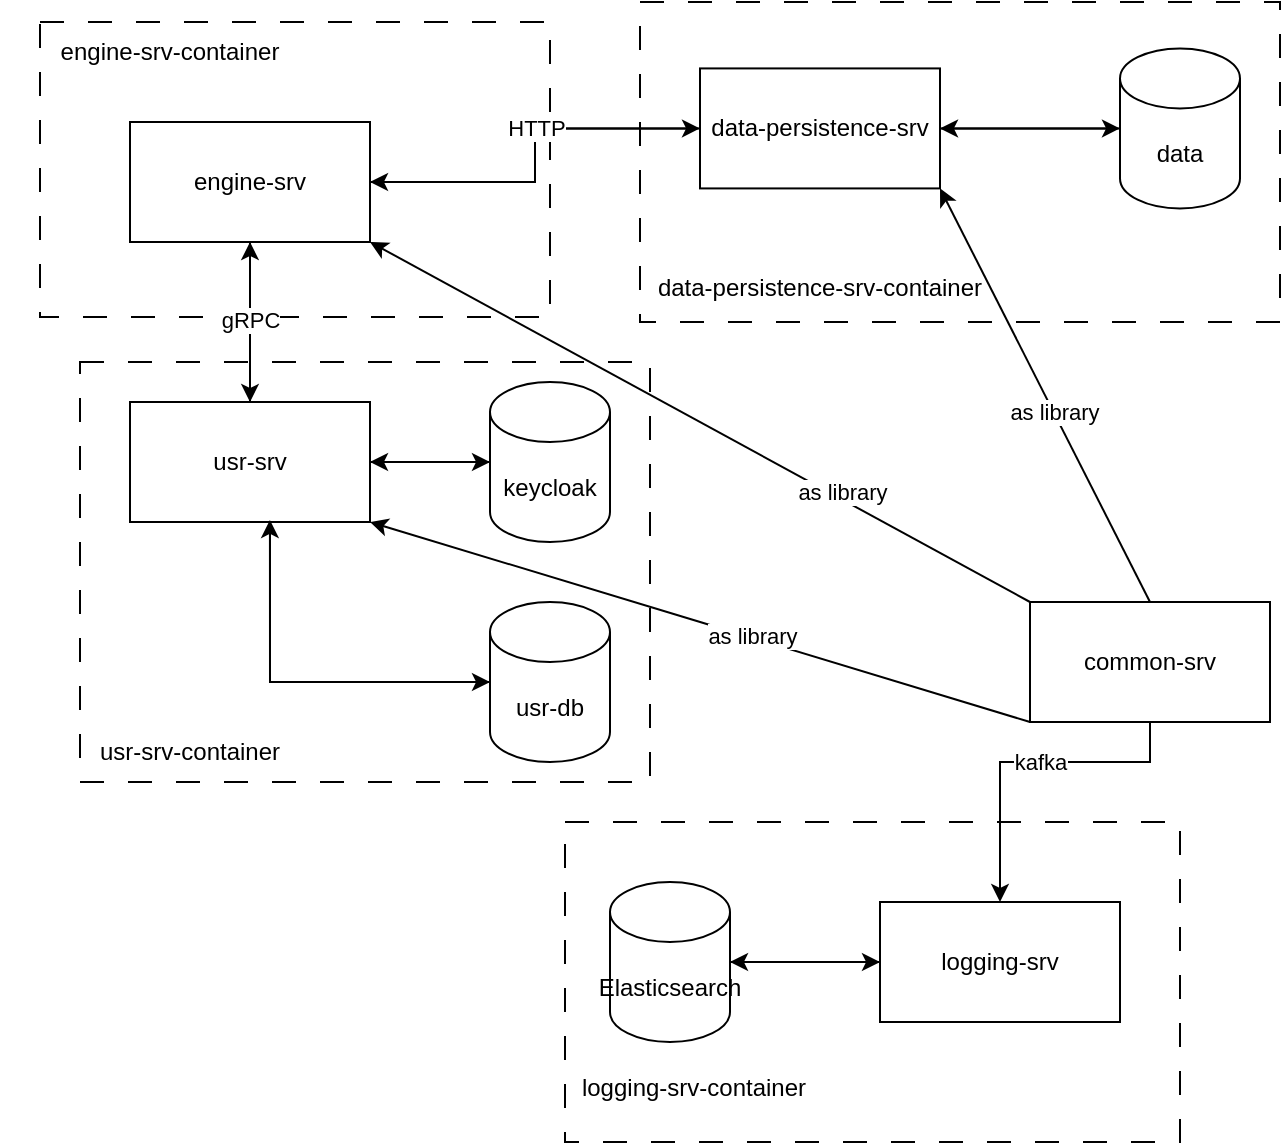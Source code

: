 <mxfile version="21.5.1" type="github">
  <diagram name="Page-1" id="pg8X8tQUmm8SMMwMkX9M">
    <mxGraphModel dx="2074" dy="1109" grid="1" gridSize="10" guides="1" tooltips="1" connect="1" arrows="1" fold="1" page="1" pageScale="1" pageWidth="850" pageHeight="1100" math="0" shadow="0">
      <root>
        <mxCell id="0" />
        <mxCell id="1" parent="0" />
        <mxCell id="Nw7hxggnMlubfwoQQamr-31" value="" style="rounded=0;whiteSpace=wrap;html=1;dashed=1;dashPattern=12 12;" vertex="1" parent="1">
          <mxGeometry x="702.5" y="610" width="307.5" height="160" as="geometry" />
        </mxCell>
        <mxCell id="Nw7hxggnMlubfwoQQamr-15" value="" style="rounded=0;whiteSpace=wrap;html=1;dashed=1;dashPattern=12 12;" vertex="1" parent="1">
          <mxGeometry x="440" y="210" width="255" height="147.5" as="geometry" />
        </mxCell>
        <mxCell id="Nw7hxggnMlubfwoQQamr-13" value="" style="rounded=0;whiteSpace=wrap;html=1;dashed=1;dashPattern=12 12;" vertex="1" parent="1">
          <mxGeometry x="740" y="200" width="320" height="160" as="geometry" />
        </mxCell>
        <mxCell id="Nw7hxggnMlubfwoQQamr-11" value="" style="rounded=0;whiteSpace=wrap;html=1;dashed=1;dashPattern=12 12;" vertex="1" parent="1">
          <mxGeometry x="460" y="380" width="285" height="210" as="geometry" />
        </mxCell>
        <mxCell id="GQg6v6xFDtIEAacWqSrP-10" style="edgeStyle=orthogonalEdgeStyle;rounded=0;orthogonalLoop=1;jettySize=auto;html=1;entryX=0;entryY=0.5;entryDx=0;entryDy=0;entryPerimeter=0;" parent="1" source="GQg6v6xFDtIEAacWqSrP-1" target="GQg6v6xFDtIEAacWqSrP-8" edge="1">
          <mxGeometry relative="1" as="geometry">
            <Array as="points">
              <mxPoint x="555" y="540" />
            </Array>
          </mxGeometry>
        </mxCell>
        <mxCell id="GQg6v6xFDtIEAacWqSrP-12" style="edgeStyle=orthogonalEdgeStyle;rounded=0;orthogonalLoop=1;jettySize=auto;html=1;entryX=0;entryY=0.5;entryDx=0;entryDy=0;entryPerimeter=0;" parent="1" source="GQg6v6xFDtIEAacWqSrP-1" target="GQg6v6xFDtIEAacWqSrP-3" edge="1">
          <mxGeometry relative="1" as="geometry" />
        </mxCell>
        <mxCell id="GQg6v6xFDtIEAacWqSrP-15" style="edgeStyle=orthogonalEdgeStyle;rounded=0;orthogonalLoop=1;jettySize=auto;html=1;entryX=0.5;entryY=1;entryDx=0;entryDy=0;" parent="1" source="GQg6v6xFDtIEAacWqSrP-1" target="GQg6v6xFDtIEAacWqSrP-7" edge="1">
          <mxGeometry relative="1" as="geometry" />
        </mxCell>
        <mxCell id="GQg6v6xFDtIEAacWqSrP-1" value="&lt;div&gt;usr-srv&lt;/div&gt;" style="rounded=0;whiteSpace=wrap;html=1;" parent="1" vertex="1">
          <mxGeometry x="485" y="400" width="120" height="60" as="geometry" />
        </mxCell>
        <mxCell id="GQg6v6xFDtIEAacWqSrP-5" value="" style="edgeStyle=orthogonalEdgeStyle;rounded=0;orthogonalLoop=1;jettySize=auto;html=1;" parent="1" source="GQg6v6xFDtIEAacWqSrP-3" target="GQg6v6xFDtIEAacWqSrP-1" edge="1">
          <mxGeometry relative="1" as="geometry" />
        </mxCell>
        <mxCell id="GQg6v6xFDtIEAacWqSrP-3" value="keycloak" style="shape=cylinder3;whiteSpace=wrap;html=1;boundedLbl=1;backgroundOutline=1;size=15;" parent="1" vertex="1">
          <mxGeometry x="665" y="390" width="60" height="80" as="geometry" />
        </mxCell>
        <mxCell id="GQg6v6xFDtIEAacWqSrP-14" style="edgeStyle=orthogonalEdgeStyle;rounded=0;orthogonalLoop=1;jettySize=auto;html=1;" parent="1" source="GQg6v6xFDtIEAacWqSrP-7" target="GQg6v6xFDtIEAacWqSrP-1" edge="1">
          <mxGeometry relative="1" as="geometry" />
        </mxCell>
        <mxCell id="GQg6v6xFDtIEAacWqSrP-19" value="gRPC" style="edgeLabel;html=1;align=center;verticalAlign=middle;resizable=0;points=[];" parent="GQg6v6xFDtIEAacWqSrP-14" vertex="1" connectable="0">
          <mxGeometry x="-0.025" relative="1" as="geometry">
            <mxPoint as="offset" />
          </mxGeometry>
        </mxCell>
        <mxCell id="GQg6v6xFDtIEAacWqSrP-20" style="edgeStyle=orthogonalEdgeStyle;rounded=0;orthogonalLoop=1;jettySize=auto;html=1;" parent="1" source="GQg6v6xFDtIEAacWqSrP-7" target="GQg6v6xFDtIEAacWqSrP-16" edge="1">
          <mxGeometry relative="1" as="geometry" />
        </mxCell>
        <mxCell id="GQg6v6xFDtIEAacWqSrP-7" value="engine-srv" style="rounded=0;whiteSpace=wrap;html=1;" parent="1" vertex="1">
          <mxGeometry x="485" y="260" width="120" height="60" as="geometry" />
        </mxCell>
        <mxCell id="GQg6v6xFDtIEAacWqSrP-13" style="edgeStyle=orthogonalEdgeStyle;rounded=0;orthogonalLoop=1;jettySize=auto;html=1;entryX=0.583;entryY=0.983;entryDx=0;entryDy=0;entryPerimeter=0;" parent="1" source="GQg6v6xFDtIEAacWqSrP-8" target="GQg6v6xFDtIEAacWqSrP-1" edge="1">
          <mxGeometry relative="1" as="geometry" />
        </mxCell>
        <mxCell id="GQg6v6xFDtIEAacWqSrP-8" value="&lt;div&gt;usr-db&lt;/div&gt;" style="shape=cylinder3;whiteSpace=wrap;html=1;boundedLbl=1;backgroundOutline=1;size=15;" parent="1" vertex="1">
          <mxGeometry x="665" y="500" width="60" height="80" as="geometry" />
        </mxCell>
        <mxCell id="GQg6v6xFDtIEAacWqSrP-17" style="edgeStyle=orthogonalEdgeStyle;rounded=0;orthogonalLoop=1;jettySize=auto;html=1;entryX=1;entryY=0.5;entryDx=0;entryDy=0;" parent="1" source="GQg6v6xFDtIEAacWqSrP-16" target="GQg6v6xFDtIEAacWqSrP-7" edge="1">
          <mxGeometry relative="1" as="geometry" />
        </mxCell>
        <mxCell id="GQg6v6xFDtIEAacWqSrP-21" value="HTTP" style="edgeLabel;html=1;align=center;verticalAlign=middle;resizable=0;points=[];" parent="GQg6v6xFDtIEAacWqSrP-17" vertex="1" connectable="0">
          <mxGeometry x="-0.147" relative="1" as="geometry">
            <mxPoint as="offset" />
          </mxGeometry>
        </mxCell>
        <mxCell id="GQg6v6xFDtIEAacWqSrP-23" style="edgeStyle=orthogonalEdgeStyle;rounded=0;orthogonalLoop=1;jettySize=auto;html=1;" parent="1" source="GQg6v6xFDtIEAacWqSrP-16" target="GQg6v6xFDtIEAacWqSrP-22" edge="1">
          <mxGeometry relative="1" as="geometry" />
        </mxCell>
        <mxCell id="GQg6v6xFDtIEAacWqSrP-16" value="data-persistence-srv" style="rounded=0;whiteSpace=wrap;html=1;" parent="1" vertex="1">
          <mxGeometry x="770" y="233.21" width="120" height="60" as="geometry" />
        </mxCell>
        <mxCell id="GQg6v6xFDtIEAacWqSrP-24" style="edgeStyle=orthogonalEdgeStyle;rounded=0;orthogonalLoop=1;jettySize=auto;html=1;entryX=1;entryY=0.5;entryDx=0;entryDy=0;" parent="1" source="GQg6v6xFDtIEAacWqSrP-22" target="GQg6v6xFDtIEAacWqSrP-16" edge="1">
          <mxGeometry relative="1" as="geometry" />
        </mxCell>
        <mxCell id="GQg6v6xFDtIEAacWqSrP-22" value="data" style="shape=cylinder3;whiteSpace=wrap;html=1;boundedLbl=1;backgroundOutline=1;size=15;" parent="1" vertex="1">
          <mxGeometry x="980" y="223.21" width="60" height="80" as="geometry" />
        </mxCell>
        <mxCell id="Nw7hxggnMlubfwoQQamr-33" style="edgeStyle=orthogonalEdgeStyle;rounded=0;orthogonalLoop=1;jettySize=auto;html=1;" edge="1" parent="1" source="GQg6v6xFDtIEAacWqSrP-25" target="Nw7hxggnMlubfwoQQamr-25">
          <mxGeometry relative="1" as="geometry">
            <Array as="points">
              <mxPoint x="995" y="580" />
              <mxPoint x="920" y="580" />
            </Array>
          </mxGeometry>
        </mxCell>
        <mxCell id="Nw7hxggnMlubfwoQQamr-34" value="kafka" style="edgeLabel;html=1;align=center;verticalAlign=middle;resizable=0;points=[];" vertex="1" connectable="0" parent="Nw7hxggnMlubfwoQQamr-33">
          <mxGeometry x="-0.176" relative="1" as="geometry">
            <mxPoint x="-7" as="offset" />
          </mxGeometry>
        </mxCell>
        <mxCell id="GQg6v6xFDtIEAacWqSrP-25" value="&lt;div&gt;common-srv&lt;/div&gt;" style="rounded=0;whiteSpace=wrap;html=1;" parent="1" vertex="1">
          <mxGeometry x="935" y="500" width="120" height="60" as="geometry" />
        </mxCell>
        <mxCell id="Nw7hxggnMlubfwoQQamr-6" value="" style="endArrow=classic;html=1;rounded=0;exitX=0.5;exitY=0;exitDx=0;exitDy=0;entryX=1;entryY=1;entryDx=0;entryDy=0;" edge="1" parent="1" source="GQg6v6xFDtIEAacWqSrP-25" target="GQg6v6xFDtIEAacWqSrP-16">
          <mxGeometry width="50" height="50" relative="1" as="geometry">
            <mxPoint x="625" y="690" as="sourcePoint" />
            <mxPoint x="675" y="640" as="targetPoint" />
          </mxGeometry>
        </mxCell>
        <mxCell id="Nw7hxggnMlubfwoQQamr-19" value="as library" style="edgeLabel;html=1;align=center;verticalAlign=middle;resizable=0;points=[];" vertex="1" connectable="0" parent="Nw7hxggnMlubfwoQQamr-6">
          <mxGeometry x="-0.08" relative="1" as="geometry">
            <mxPoint as="offset" />
          </mxGeometry>
        </mxCell>
        <mxCell id="Nw7hxggnMlubfwoQQamr-9" value="" style="endArrow=classic;html=1;rounded=0;exitX=0;exitY=1;exitDx=0;exitDy=0;entryX=1;entryY=1;entryDx=0;entryDy=0;" edge="1" parent="1" source="GQg6v6xFDtIEAacWqSrP-25" target="GQg6v6xFDtIEAacWqSrP-1">
          <mxGeometry width="50" height="50" relative="1" as="geometry">
            <mxPoint x="625" y="690" as="sourcePoint" />
            <mxPoint x="675" y="640" as="targetPoint" />
          </mxGeometry>
        </mxCell>
        <mxCell id="Nw7hxggnMlubfwoQQamr-17" value="as library" style="edgeLabel;html=1;align=center;verticalAlign=middle;resizable=0;points=[];" vertex="1" connectable="0" parent="Nw7hxggnMlubfwoQQamr-9">
          <mxGeometry x="-0.149" y="-2" relative="1" as="geometry">
            <mxPoint y="1" as="offset" />
          </mxGeometry>
        </mxCell>
        <mxCell id="Nw7hxggnMlubfwoQQamr-10" value="" style="endArrow=classic;html=1;rounded=0;exitX=0;exitY=0;exitDx=0;exitDy=0;entryX=1;entryY=1;entryDx=0;entryDy=0;" edge="1" parent="1" source="GQg6v6xFDtIEAacWqSrP-25" target="GQg6v6xFDtIEAacWqSrP-7">
          <mxGeometry width="50" height="50" relative="1" as="geometry">
            <mxPoint x="625" y="690" as="sourcePoint" />
            <mxPoint x="675" y="640" as="targetPoint" />
          </mxGeometry>
        </mxCell>
        <mxCell id="Nw7hxggnMlubfwoQQamr-18" value="&lt;div&gt;as library&lt;/div&gt;" style="edgeLabel;html=1;align=center;verticalAlign=middle;resizable=0;points=[];" vertex="1" connectable="0" parent="Nw7hxggnMlubfwoQQamr-10">
          <mxGeometry x="-0.421" y="-3" relative="1" as="geometry">
            <mxPoint as="offset" />
          </mxGeometry>
        </mxCell>
        <mxCell id="Nw7hxggnMlubfwoQQamr-12" value="usr-srv-container" style="text;html=1;strokeColor=none;fillColor=none;align=center;verticalAlign=middle;whiteSpace=wrap;rounded=0;" vertex="1" parent="1">
          <mxGeometry x="450" y="560" width="130" height="30" as="geometry" />
        </mxCell>
        <mxCell id="Nw7hxggnMlubfwoQQamr-14" value="data-persistence-srv-container" style="text;html=1;strokeColor=none;fillColor=none;align=center;verticalAlign=middle;whiteSpace=wrap;rounded=0;" vertex="1" parent="1">
          <mxGeometry x="735" y="327.5" width="190" height="30" as="geometry" />
        </mxCell>
        <mxCell id="Nw7hxggnMlubfwoQQamr-16" value="engine-srv-container" style="text;html=1;strokeColor=none;fillColor=none;align=center;verticalAlign=middle;whiteSpace=wrap;rounded=0;" vertex="1" parent="1">
          <mxGeometry x="420" y="210" width="170" height="30" as="geometry" />
        </mxCell>
        <mxCell id="Nw7hxggnMlubfwoQQamr-29" style="edgeStyle=orthogonalEdgeStyle;rounded=0;orthogonalLoop=1;jettySize=auto;html=1;entryX=1;entryY=0.5;entryDx=0;entryDy=0;entryPerimeter=0;" edge="1" parent="1" source="Nw7hxggnMlubfwoQQamr-25" target="Nw7hxggnMlubfwoQQamr-27">
          <mxGeometry relative="1" as="geometry" />
        </mxCell>
        <mxCell id="Nw7hxggnMlubfwoQQamr-25" value="logging-srv" style="rounded=0;whiteSpace=wrap;html=1;" vertex="1" parent="1">
          <mxGeometry x="860" y="650" width="120" height="60" as="geometry" />
        </mxCell>
        <mxCell id="Nw7hxggnMlubfwoQQamr-28" style="edgeStyle=orthogonalEdgeStyle;rounded=0;orthogonalLoop=1;jettySize=auto;html=1;entryX=0;entryY=0.5;entryDx=0;entryDy=0;" edge="1" parent="1" source="Nw7hxggnMlubfwoQQamr-27" target="Nw7hxggnMlubfwoQQamr-25">
          <mxGeometry relative="1" as="geometry" />
        </mxCell>
        <mxCell id="Nw7hxggnMlubfwoQQamr-27" value="Elasticsearch" style="shape=cylinder3;whiteSpace=wrap;html=1;boundedLbl=1;backgroundOutline=1;size=15;" vertex="1" parent="1">
          <mxGeometry x="725" y="640" width="60" height="80" as="geometry" />
        </mxCell>
        <mxCell id="Nw7hxggnMlubfwoQQamr-32" value="logging-srv-container" style="text;html=1;strokeColor=none;fillColor=none;align=center;verticalAlign=middle;whiteSpace=wrap;rounded=0;" vertex="1" parent="1">
          <mxGeometry x="683" y="727.5" width="167.5" height="30" as="geometry" />
        </mxCell>
      </root>
    </mxGraphModel>
  </diagram>
</mxfile>
